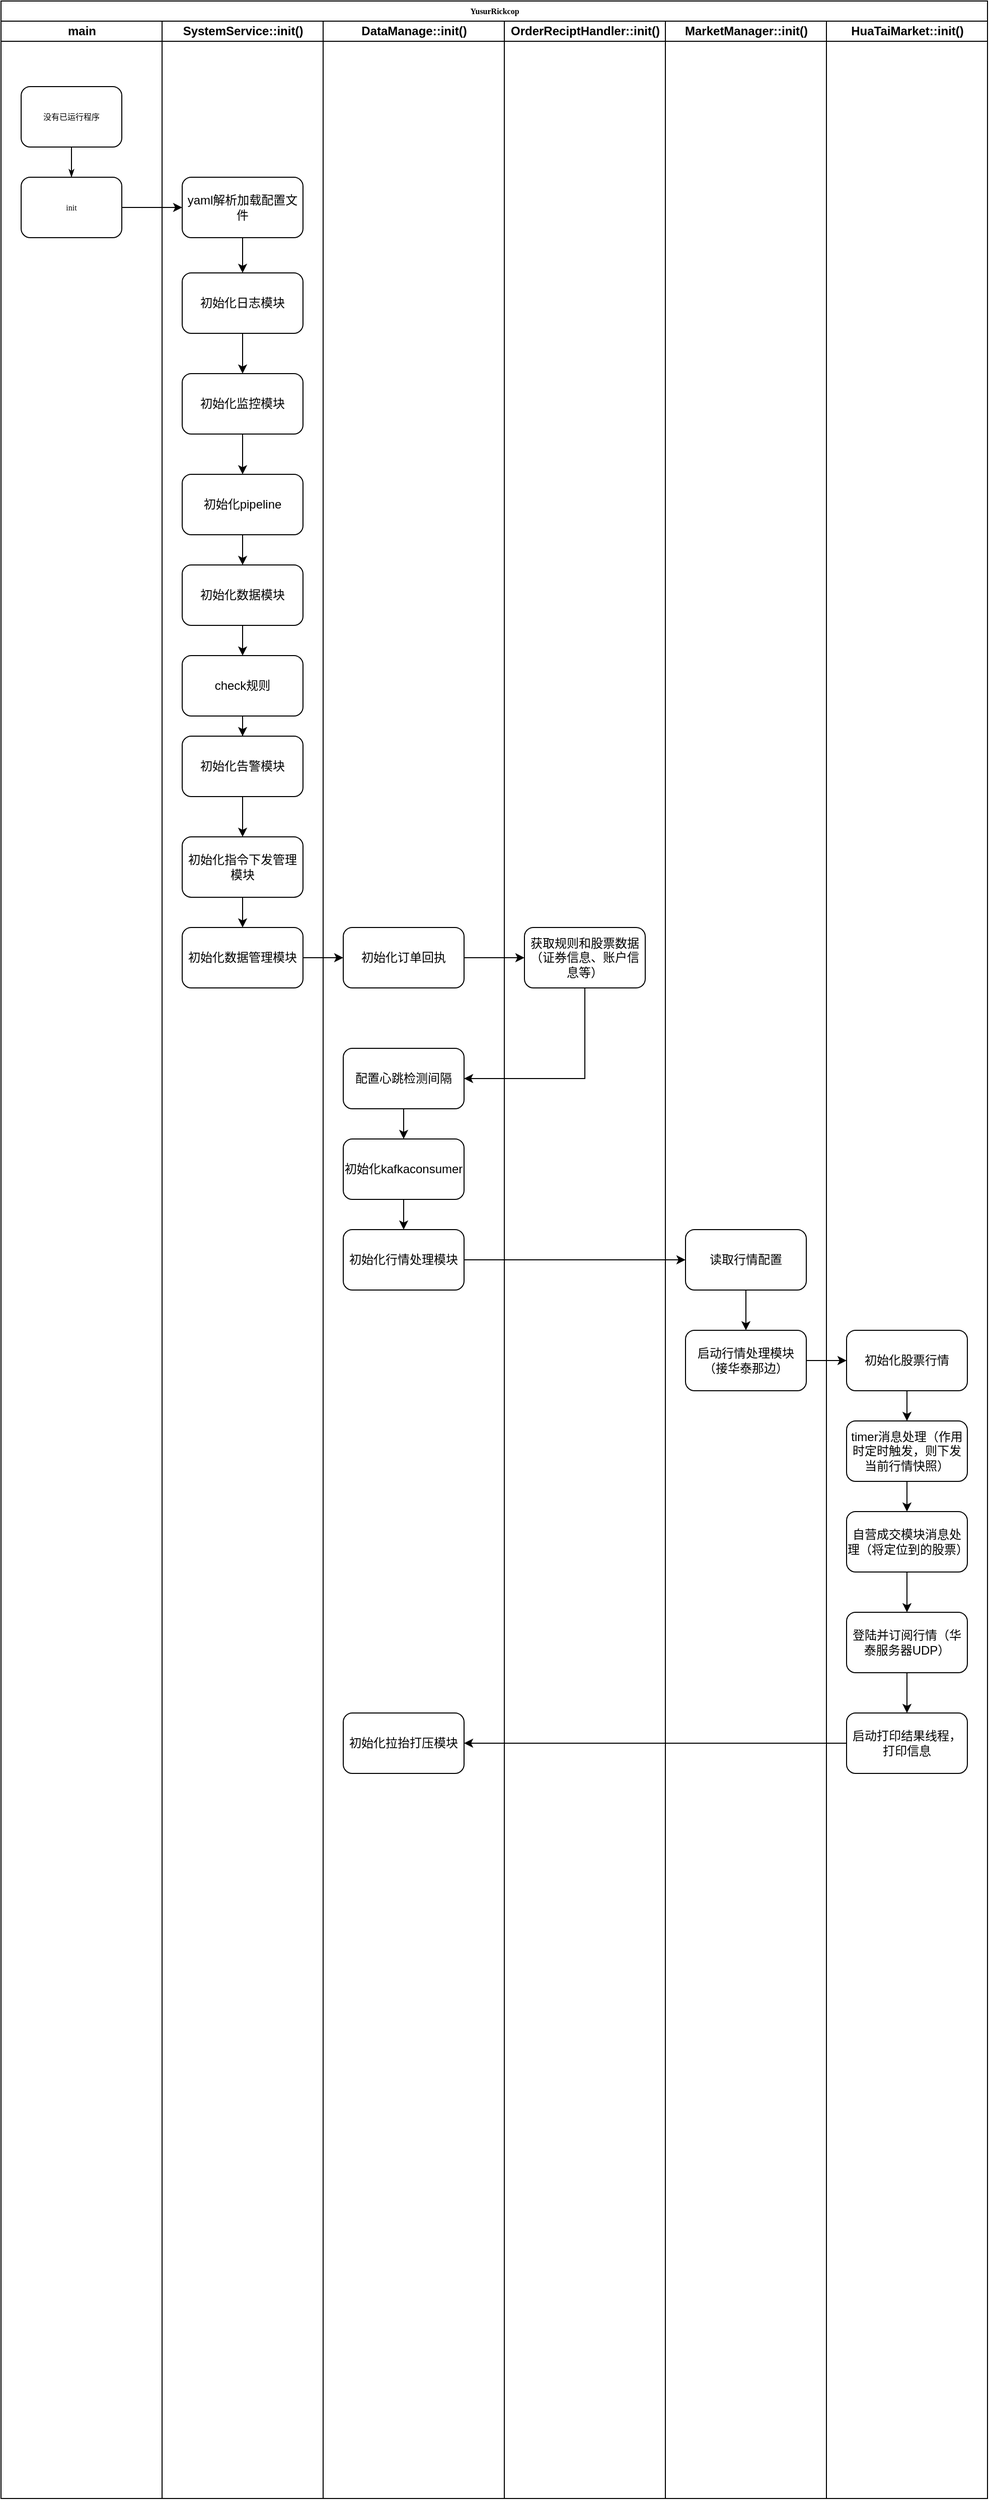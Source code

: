 <mxfile version="20.6.0" type="github">
  <diagram name="Page-1" id="74e2e168-ea6b-b213-b513-2b3c1d86103e">
    <mxGraphModel dx="2020" dy="513" grid="1" gridSize="10" guides="1" tooltips="1" connect="1" arrows="1" fold="1" page="1" pageScale="1" pageWidth="1100" pageHeight="850" background="none" math="0" shadow="0">
      <root>
        <mxCell id="0" />
        <mxCell id="1" parent="0" />
        <mxCell id="77e6c97f196da883-1" value="YusurRickcop" style="swimlane;html=1;childLayout=stackLayout;startSize=20;rounded=0;shadow=0;labelBackgroundColor=none;strokeWidth=1;fontFamily=Verdana;fontSize=8;align=center;" parent="1" vertex="1">
          <mxGeometry x="-10" y="700" width="980" height="2480" as="geometry" />
        </mxCell>
        <mxCell id="77e6c97f196da883-2" value="main" style="swimlane;html=1;startSize=20;" parent="77e6c97f196da883-1" vertex="1">
          <mxGeometry y="20" width="160" height="2460" as="geometry">
            <mxRectangle y="20" width="40" height="730" as="alternateBounds" />
          </mxGeometry>
        </mxCell>
        <mxCell id="77e6c97f196da883-8" value="没有已运行程序" style="rounded=1;whiteSpace=wrap;html=1;shadow=0;labelBackgroundColor=none;strokeWidth=1;fontFamily=Verdana;fontSize=8;align=center;" parent="77e6c97f196da883-2" vertex="1">
          <mxGeometry x="20" y="65" width="100" height="60" as="geometry" />
        </mxCell>
        <mxCell id="77e6c97f196da883-9" value="init" style="rounded=1;whiteSpace=wrap;html=1;shadow=0;labelBackgroundColor=none;strokeWidth=1;fontFamily=Verdana;fontSize=8;align=center;" parent="77e6c97f196da883-2" vertex="1">
          <mxGeometry x="20" y="155" width="100" height="60" as="geometry" />
        </mxCell>
        <mxCell id="77e6c97f196da883-26" style="edgeStyle=orthogonalEdgeStyle;rounded=1;html=1;labelBackgroundColor=none;startArrow=none;startFill=0;startSize=5;endArrow=classicThin;endFill=1;endSize=5;jettySize=auto;orthogonalLoop=1;strokeWidth=1;fontFamily=Verdana;fontSize=8;exitX=0.5;exitY=1;exitDx=0;exitDy=0;entryX=0.5;entryY=0;entryDx=0;entryDy=0;" parent="77e6c97f196da883-2" source="77e6c97f196da883-8" target="77e6c97f196da883-9" edge="1">
          <mxGeometry relative="1" as="geometry">
            <mxPoint x="190" y="95" as="targetPoint" />
          </mxGeometry>
        </mxCell>
        <mxCell id="77e6c97f196da883-7" value="SystemService::init()" style="swimlane;html=1;startSize=20;" parent="77e6c97f196da883-1" vertex="1">
          <mxGeometry x="160" y="20" width="160" height="2460" as="geometry">
            <mxRectangle x="160" y="20" width="40" height="730" as="alternateBounds" />
          </mxGeometry>
        </mxCell>
        <mxCell id="vHzB5KihRxrcfw04qplD-4" value="" style="edgeStyle=orthogonalEdgeStyle;rounded=0;orthogonalLoop=1;jettySize=auto;html=1;" edge="1" parent="77e6c97f196da883-7" source="vHzB5KihRxrcfw04qplD-1" target="vHzB5KihRxrcfw04qplD-3">
          <mxGeometry relative="1" as="geometry" />
        </mxCell>
        <mxCell id="vHzB5KihRxrcfw04qplD-1" value="yaml解析加载配置文件" style="rounded=1;whiteSpace=wrap;html=1;" vertex="1" parent="77e6c97f196da883-7">
          <mxGeometry x="20" y="155" width="120" height="60" as="geometry" />
        </mxCell>
        <mxCell id="vHzB5KihRxrcfw04qplD-6" value="" style="edgeStyle=orthogonalEdgeStyle;rounded=0;orthogonalLoop=1;jettySize=auto;html=1;" edge="1" parent="77e6c97f196da883-7" source="vHzB5KihRxrcfw04qplD-3" target="vHzB5KihRxrcfw04qplD-5">
          <mxGeometry relative="1" as="geometry" />
        </mxCell>
        <mxCell id="vHzB5KihRxrcfw04qplD-3" value="初始化日志模块" style="whiteSpace=wrap;html=1;rounded=1;" vertex="1" parent="77e6c97f196da883-7">
          <mxGeometry x="20" y="250" width="120" height="60" as="geometry" />
        </mxCell>
        <mxCell id="vHzB5KihRxrcfw04qplD-8" value="" style="edgeStyle=orthogonalEdgeStyle;rounded=0;orthogonalLoop=1;jettySize=auto;html=1;" edge="1" parent="77e6c97f196da883-7" source="vHzB5KihRxrcfw04qplD-5" target="vHzB5KihRxrcfw04qplD-7">
          <mxGeometry relative="1" as="geometry" />
        </mxCell>
        <mxCell id="vHzB5KihRxrcfw04qplD-5" value="初始化监控模块" style="whiteSpace=wrap;html=1;rounded=1;" vertex="1" parent="77e6c97f196da883-7">
          <mxGeometry x="20" y="350" width="120" height="60" as="geometry" />
        </mxCell>
        <mxCell id="vHzB5KihRxrcfw04qplD-10" value="" style="edgeStyle=orthogonalEdgeStyle;rounded=0;orthogonalLoop=1;jettySize=auto;html=1;" edge="1" parent="77e6c97f196da883-7" source="vHzB5KihRxrcfw04qplD-7" target="vHzB5KihRxrcfw04qplD-9">
          <mxGeometry relative="1" as="geometry" />
        </mxCell>
        <mxCell id="vHzB5KihRxrcfw04qplD-7" value="初始化pipeline" style="whiteSpace=wrap;html=1;rounded=1;" vertex="1" parent="77e6c97f196da883-7">
          <mxGeometry x="20" y="450" width="120" height="60" as="geometry" />
        </mxCell>
        <mxCell id="vHzB5KihRxrcfw04qplD-39" value="" style="edgeStyle=orthogonalEdgeStyle;rounded=0;orthogonalLoop=1;jettySize=auto;html=1;" edge="1" parent="77e6c97f196da883-7" source="vHzB5KihRxrcfw04qplD-9" target="vHzB5KihRxrcfw04qplD-38">
          <mxGeometry relative="1" as="geometry" />
        </mxCell>
        <mxCell id="vHzB5KihRxrcfw04qplD-9" value="初始化数据模块" style="whiteSpace=wrap;html=1;rounded=1;" vertex="1" parent="77e6c97f196da883-7">
          <mxGeometry x="20" y="540" width="120" height="60" as="geometry" />
        </mxCell>
        <mxCell id="vHzB5KihRxrcfw04qplD-41" value="" style="edgeStyle=orthogonalEdgeStyle;rounded=0;orthogonalLoop=1;jettySize=auto;html=1;" edge="1" parent="77e6c97f196da883-7" source="vHzB5KihRxrcfw04qplD-38" target="vHzB5KihRxrcfw04qplD-40">
          <mxGeometry relative="1" as="geometry" />
        </mxCell>
        <mxCell id="vHzB5KihRxrcfw04qplD-38" value="check规则" style="whiteSpace=wrap;html=1;rounded=1;" vertex="1" parent="77e6c97f196da883-7">
          <mxGeometry x="20" y="630" width="120" height="60" as="geometry" />
        </mxCell>
        <mxCell id="vHzB5KihRxrcfw04qplD-43" value="" style="edgeStyle=orthogonalEdgeStyle;rounded=0;orthogonalLoop=1;jettySize=auto;html=1;" edge="1" parent="77e6c97f196da883-7" source="vHzB5KihRxrcfw04qplD-40" target="vHzB5KihRxrcfw04qplD-42">
          <mxGeometry relative="1" as="geometry" />
        </mxCell>
        <mxCell id="vHzB5KihRxrcfw04qplD-40" value="初始化告警模块" style="whiteSpace=wrap;html=1;rounded=1;" vertex="1" parent="77e6c97f196da883-7">
          <mxGeometry x="20" y="710" width="120" height="60" as="geometry" />
        </mxCell>
        <mxCell id="vHzB5KihRxrcfw04qplD-45" value="" style="edgeStyle=orthogonalEdgeStyle;rounded=0;orthogonalLoop=1;jettySize=auto;html=1;" edge="1" parent="77e6c97f196da883-7" source="vHzB5KihRxrcfw04qplD-42" target="vHzB5KihRxrcfw04qplD-44">
          <mxGeometry relative="1" as="geometry" />
        </mxCell>
        <mxCell id="vHzB5KihRxrcfw04qplD-42" value="初始化指令下发管理模块" style="whiteSpace=wrap;html=1;rounded=1;" vertex="1" parent="77e6c97f196da883-7">
          <mxGeometry x="20" y="810" width="120" height="60" as="geometry" />
        </mxCell>
        <mxCell id="vHzB5KihRxrcfw04qplD-44" value="初始化数据管理模块" style="whiteSpace=wrap;html=1;rounded=1;" vertex="1" parent="77e6c97f196da883-7">
          <mxGeometry x="20" y="900" width="120" height="60" as="geometry" />
        </mxCell>
        <mxCell id="vHzB5KihRxrcfw04qplD-2" value="" style="endArrow=classic;html=1;rounded=0;exitX=1;exitY=0.5;exitDx=0;exitDy=0;entryX=0;entryY=0.5;entryDx=0;entryDy=0;" edge="1" parent="77e6c97f196da883-1" source="77e6c97f196da883-9" target="vHzB5KihRxrcfw04qplD-1">
          <mxGeometry width="50" height="50" relative="1" as="geometry">
            <mxPoint x="310" y="410" as="sourcePoint" />
            <mxPoint x="360" y="360" as="targetPoint" />
          </mxGeometry>
        </mxCell>
        <mxCell id="vHzB5KihRxrcfw04qplD-21" value="DataManage::init()" style="swimlane;html=1;startSize=20;" vertex="1" parent="77e6c97f196da883-1">
          <mxGeometry x="320" y="20" width="180" height="2460" as="geometry" />
        </mxCell>
        <mxCell id="vHzB5KihRxrcfw04qplD-36" value="初始化订单回执" style="whiteSpace=wrap;html=1;rounded=1;" vertex="1" parent="vHzB5KihRxrcfw04qplD-21">
          <mxGeometry x="20" y="900" width="120" height="60" as="geometry" />
        </mxCell>
        <mxCell id="vHzB5KihRxrcfw04qplD-54" value="" style="edgeStyle=orthogonalEdgeStyle;rounded=0;orthogonalLoop=1;jettySize=auto;html=1;" edge="1" parent="vHzB5KihRxrcfw04qplD-21" source="vHzB5KihRxrcfw04qplD-51" target="vHzB5KihRxrcfw04qplD-53">
          <mxGeometry relative="1" as="geometry" />
        </mxCell>
        <mxCell id="vHzB5KihRxrcfw04qplD-51" value="配置心跳检测间隔" style="rounded=1;whiteSpace=wrap;html=1;" vertex="1" parent="vHzB5KihRxrcfw04qplD-21">
          <mxGeometry x="20" y="1020" width="120" height="60" as="geometry" />
        </mxCell>
        <mxCell id="vHzB5KihRxrcfw04qplD-68" value="" style="edgeStyle=orthogonalEdgeStyle;rounded=0;orthogonalLoop=1;jettySize=auto;html=1;" edge="1" parent="vHzB5KihRxrcfw04qplD-21" source="vHzB5KihRxrcfw04qplD-53" target="vHzB5KihRxrcfw04qplD-67">
          <mxGeometry relative="1" as="geometry" />
        </mxCell>
        <mxCell id="vHzB5KihRxrcfw04qplD-53" value="初始化kafkaconsumer" style="whiteSpace=wrap;html=1;rounded=1;" vertex="1" parent="vHzB5KihRxrcfw04qplD-21">
          <mxGeometry x="20" y="1110" width="120" height="60" as="geometry" />
        </mxCell>
        <mxCell id="vHzB5KihRxrcfw04qplD-67" value="初始化行情处理模块" style="whiteSpace=wrap;html=1;rounded=1;" vertex="1" parent="vHzB5KihRxrcfw04qplD-21">
          <mxGeometry x="20" y="1200" width="120" height="60" as="geometry" />
        </mxCell>
        <mxCell id="vHzB5KihRxrcfw04qplD-83" value="初始化拉抬打压模块" style="rounded=1;whiteSpace=wrap;html=1;" vertex="1" parent="vHzB5KihRxrcfw04qplD-21">
          <mxGeometry x="20" y="1680" width="120" height="60" as="geometry" />
        </mxCell>
        <mxCell id="vHzB5KihRxrcfw04qplD-31" value="OrderReciptHandler::init()" style="swimlane;html=1;startSize=20;" vertex="1" parent="77e6c97f196da883-1">
          <mxGeometry x="500" y="20" width="160" height="2460" as="geometry" />
        </mxCell>
        <mxCell id="vHzB5KihRxrcfw04qplD-49" value="获取规则和股票数据（证券信息、账户信息等）" style="rounded=1;whiteSpace=wrap;html=1;" vertex="1" parent="vHzB5KihRxrcfw04qplD-31">
          <mxGeometry x="20" y="900" width="120" height="60" as="geometry" />
        </mxCell>
        <mxCell id="vHzB5KihRxrcfw04qplD-46" value="" style="endArrow=classic;html=1;rounded=0;exitX=1;exitY=0.5;exitDx=0;exitDy=0;entryX=0;entryY=0.5;entryDx=0;entryDy=0;" edge="1" parent="77e6c97f196da883-1" source="vHzB5KihRxrcfw04qplD-44" target="vHzB5KihRxrcfw04qplD-36">
          <mxGeometry width="50" height="50" relative="1" as="geometry">
            <mxPoint x="340" y="1090" as="sourcePoint" />
            <mxPoint x="390" y="1040" as="targetPoint" />
          </mxGeometry>
        </mxCell>
        <mxCell id="vHzB5KihRxrcfw04qplD-50" value="" style="endArrow=classic;html=1;rounded=0;entryX=0;entryY=0.5;entryDx=0;entryDy=0;" edge="1" parent="77e6c97f196da883-1" source="vHzB5KihRxrcfw04qplD-36" target="vHzB5KihRxrcfw04qplD-49">
          <mxGeometry width="50" height="50" relative="1" as="geometry">
            <mxPoint x="460" y="990" as="sourcePoint" />
            <mxPoint x="510" y="940" as="targetPoint" />
          </mxGeometry>
        </mxCell>
        <mxCell id="vHzB5KihRxrcfw04qplD-52" value="" style="endArrow=classic;html=1;rounded=0;exitX=0.5;exitY=1;exitDx=0;exitDy=0;entryX=1;entryY=0.5;entryDx=0;entryDy=0;" edge="1" parent="77e6c97f196da883-1" source="vHzB5KihRxrcfw04qplD-49" target="vHzB5KihRxrcfw04qplD-51">
          <mxGeometry width="50" height="50" relative="1" as="geometry">
            <mxPoint x="440" y="1120" as="sourcePoint" />
            <mxPoint x="490" y="1070" as="targetPoint" />
            <Array as="points">
              <mxPoint x="580" y="1070" />
            </Array>
          </mxGeometry>
        </mxCell>
        <mxCell id="vHzB5KihRxrcfw04qplD-74" value="MarketManager::init()" style="swimlane;html=1;startSize=20;" vertex="1" parent="77e6c97f196da883-1">
          <mxGeometry x="660" y="20" width="160" height="2460" as="geometry" />
        </mxCell>
        <mxCell id="vHzB5KihRxrcfw04qplD-82" value="" style="edgeStyle=orthogonalEdgeStyle;rounded=0;orthogonalLoop=1;jettySize=auto;html=1;" edge="1" parent="vHzB5KihRxrcfw04qplD-74" source="vHzB5KihRxrcfw04qplD-79" target="vHzB5KihRxrcfw04qplD-81">
          <mxGeometry relative="1" as="geometry" />
        </mxCell>
        <mxCell id="vHzB5KihRxrcfw04qplD-79" value="读取行情配置" style="rounded=1;whiteSpace=wrap;html=1;" vertex="1" parent="vHzB5KihRxrcfw04qplD-74">
          <mxGeometry x="20" y="1200" width="120" height="60" as="geometry" />
        </mxCell>
        <mxCell id="vHzB5KihRxrcfw04qplD-81" value="启动行情处理模块（接华泰那边）" style="whiteSpace=wrap;html=1;rounded=1;" vertex="1" parent="vHzB5KihRxrcfw04qplD-74">
          <mxGeometry x="20" y="1300" width="120" height="60" as="geometry" />
        </mxCell>
        <mxCell id="vHzB5KihRxrcfw04qplD-80" value="" style="endArrow=classic;html=1;rounded=0;entryX=0;entryY=0.5;entryDx=0;entryDy=0;exitX=1;exitY=0.5;exitDx=0;exitDy=0;" edge="1" parent="77e6c97f196da883-1" source="vHzB5KihRxrcfw04qplD-67" target="vHzB5KihRxrcfw04qplD-79">
          <mxGeometry width="50" height="50" relative="1" as="geometry">
            <mxPoint x="430" y="1280" as="sourcePoint" />
            <mxPoint x="480" y="1230" as="targetPoint" />
          </mxGeometry>
        </mxCell>
        <mxCell id="vHzB5KihRxrcfw04qplD-85" value="HuaTaiMarket::init()" style="swimlane;html=1;startSize=20;" vertex="1" parent="77e6c97f196da883-1">
          <mxGeometry x="820" y="20" width="160" height="2460" as="geometry" />
        </mxCell>
        <mxCell id="vHzB5KihRxrcfw04qplD-93" value="" style="edgeStyle=orthogonalEdgeStyle;rounded=0;orthogonalLoop=1;jettySize=auto;html=1;" edge="1" parent="vHzB5KihRxrcfw04qplD-85" source="vHzB5KihRxrcfw04qplD-90" target="vHzB5KihRxrcfw04qplD-92">
          <mxGeometry relative="1" as="geometry" />
        </mxCell>
        <mxCell id="vHzB5KihRxrcfw04qplD-90" value="初始化股票行情" style="rounded=1;whiteSpace=wrap;html=1;" vertex="1" parent="vHzB5KihRxrcfw04qplD-85">
          <mxGeometry x="20" y="1300" width="120" height="60" as="geometry" />
        </mxCell>
        <mxCell id="vHzB5KihRxrcfw04qplD-95" value="" style="edgeStyle=orthogonalEdgeStyle;rounded=0;orthogonalLoop=1;jettySize=auto;html=1;" edge="1" parent="vHzB5KihRxrcfw04qplD-85" source="vHzB5KihRxrcfw04qplD-92" target="vHzB5KihRxrcfw04qplD-94">
          <mxGeometry relative="1" as="geometry" />
        </mxCell>
        <mxCell id="vHzB5KihRxrcfw04qplD-92" value="timer消息处理（作用时定时触发，则下发当前行情快照）" style="whiteSpace=wrap;html=1;rounded=1;" vertex="1" parent="vHzB5KihRxrcfw04qplD-85">
          <mxGeometry x="20" y="1390" width="120" height="60" as="geometry" />
        </mxCell>
        <mxCell id="vHzB5KihRxrcfw04qplD-97" value="" style="edgeStyle=orthogonalEdgeStyle;rounded=0;orthogonalLoop=1;jettySize=auto;html=1;" edge="1" parent="vHzB5KihRxrcfw04qplD-85" source="vHzB5KihRxrcfw04qplD-94" target="vHzB5KihRxrcfw04qplD-96">
          <mxGeometry relative="1" as="geometry" />
        </mxCell>
        <mxCell id="vHzB5KihRxrcfw04qplD-94" value="自营成交模块消息处理（将定位到的股票）" style="whiteSpace=wrap;html=1;rounded=1;" vertex="1" parent="vHzB5KihRxrcfw04qplD-85">
          <mxGeometry x="20" y="1480" width="120" height="60" as="geometry" />
        </mxCell>
        <mxCell id="vHzB5KihRxrcfw04qplD-99" value="" style="edgeStyle=orthogonalEdgeStyle;rounded=0;orthogonalLoop=1;jettySize=auto;html=1;" edge="1" parent="vHzB5KihRxrcfw04qplD-85" source="vHzB5KihRxrcfw04qplD-96" target="vHzB5KihRxrcfw04qplD-98">
          <mxGeometry relative="1" as="geometry" />
        </mxCell>
        <mxCell id="vHzB5KihRxrcfw04qplD-96" value="登陆并订阅行情（华泰服务器UDP）" style="whiteSpace=wrap;html=1;rounded=1;" vertex="1" parent="vHzB5KihRxrcfw04qplD-85">
          <mxGeometry x="20" y="1580" width="120" height="60" as="geometry" />
        </mxCell>
        <mxCell id="vHzB5KihRxrcfw04qplD-98" value="启动打印结果线程，打印信息" style="whiteSpace=wrap;html=1;rounded=1;" vertex="1" parent="vHzB5KihRxrcfw04qplD-85">
          <mxGeometry x="20" y="1680" width="120" height="60" as="geometry" />
        </mxCell>
        <mxCell id="vHzB5KihRxrcfw04qplD-91" value="" style="endArrow=classic;html=1;rounded=0;exitX=1;exitY=0.5;exitDx=0;exitDy=0;entryX=0;entryY=0.5;entryDx=0;entryDy=0;" edge="1" parent="77e6c97f196da883-1" source="vHzB5KihRxrcfw04qplD-81" target="vHzB5KihRxrcfw04qplD-90">
          <mxGeometry width="50" height="50" relative="1" as="geometry">
            <mxPoint x="850" y="1490" as="sourcePoint" />
            <mxPoint x="900" y="1440" as="targetPoint" />
          </mxGeometry>
        </mxCell>
        <mxCell id="vHzB5KihRxrcfw04qplD-100" value="" style="endArrow=classic;html=1;rounded=0;entryX=1;entryY=0.5;entryDx=0;entryDy=0;exitX=0;exitY=0.5;exitDx=0;exitDy=0;" edge="1" parent="77e6c97f196da883-1" source="vHzB5KihRxrcfw04qplD-98" target="vHzB5KihRxrcfw04qplD-83">
          <mxGeometry width="50" height="50" relative="1" as="geometry">
            <mxPoint x="550" y="1800" as="sourcePoint" />
            <mxPoint x="600" y="1750" as="targetPoint" />
          </mxGeometry>
        </mxCell>
      </root>
    </mxGraphModel>
  </diagram>
</mxfile>

